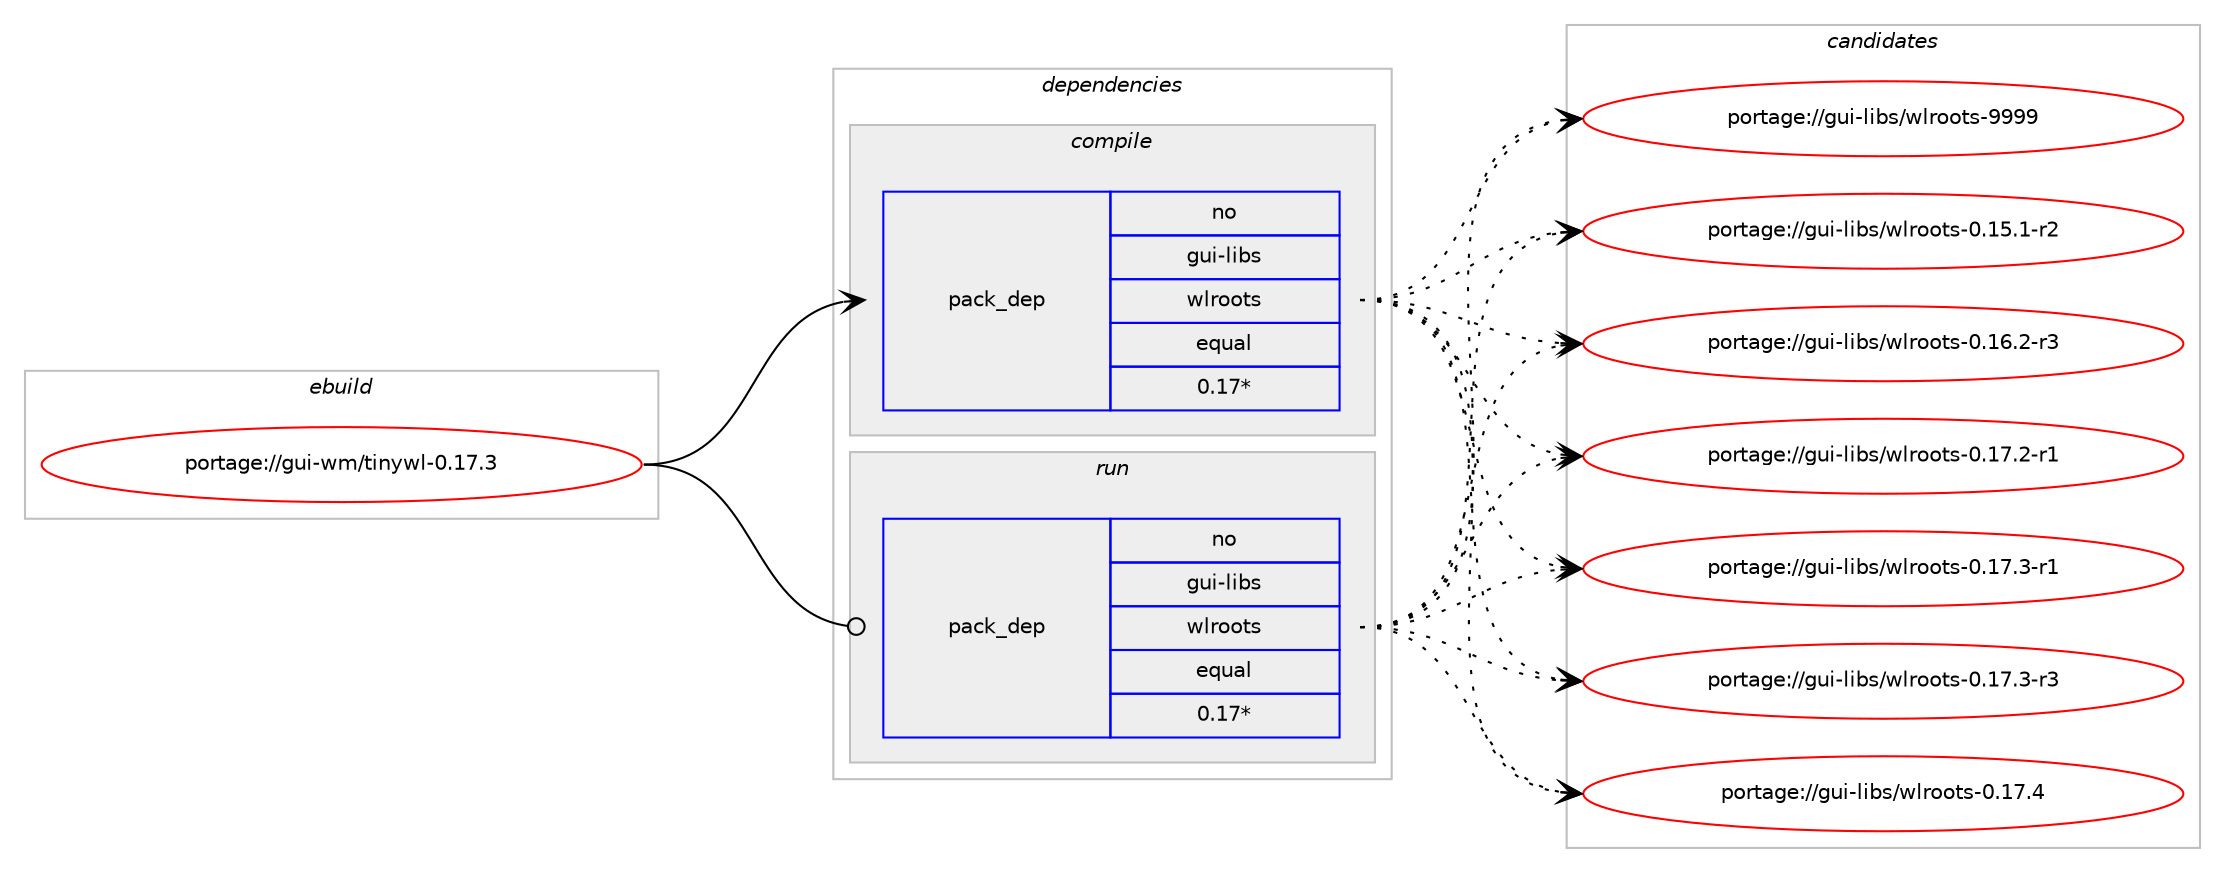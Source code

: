 digraph prolog {

# *************
# Graph options
# *************

newrank=true;
concentrate=true;
compound=true;
graph [rankdir=LR,fontname=Helvetica,fontsize=10,ranksep=1.5];#, ranksep=2.5, nodesep=0.2];
edge  [arrowhead=vee];
node  [fontname=Helvetica,fontsize=10];

# **********
# The ebuild
# **********

subgraph cluster_leftcol {
color=gray;
rank=same;
label=<<i>ebuild</i>>;
id [label="portage://gui-wm/tinywl-0.17.3", color=red, width=4, href="../gui-wm/tinywl-0.17.3.svg"];
}

# ****************
# The dependencies
# ****************

subgraph cluster_midcol {
color=gray;
label=<<i>dependencies</i>>;
subgraph cluster_compile {
fillcolor="#eeeeee";
style=filled;
label=<<i>compile</i>>;
# *** BEGIN UNKNOWN DEPENDENCY TYPE (TODO) ***
# id -> package_dependency(portage://gui-wm/tinywl-0.17.3,install,no,dev-libs,wayland,none,[,,],[],[])
# *** END UNKNOWN DEPENDENCY TYPE (TODO) ***

subgraph pack55261 {
dependency122087 [label=<<TABLE BORDER="0" CELLBORDER="1" CELLSPACING="0" CELLPADDING="4" WIDTH="220"><TR><TD ROWSPAN="6" CELLPADDING="30">pack_dep</TD></TR><TR><TD WIDTH="110">no</TD></TR><TR><TD>gui-libs</TD></TR><TR><TD>wlroots</TD></TR><TR><TD>equal</TD></TR><TR><TD>0.17*</TD></TR></TABLE>>, shape=none, color=blue];
}
id:e -> dependency122087:w [weight=20,style="solid",arrowhead="vee"];
# *** BEGIN UNKNOWN DEPENDENCY TYPE (TODO) ***
# id -> package_dependency(portage://gui-wm/tinywl-0.17.3,install,no,x11-libs,libxkbcommon,none,[,,],[],[])
# *** END UNKNOWN DEPENDENCY TYPE (TODO) ***

}
subgraph cluster_compileandrun {
fillcolor="#eeeeee";
style=filled;
label=<<i>compile and run</i>>;
}
subgraph cluster_run {
fillcolor="#eeeeee";
style=filled;
label=<<i>run</i>>;
# *** BEGIN UNKNOWN DEPENDENCY TYPE (TODO) ***
# id -> package_dependency(portage://gui-wm/tinywl-0.17.3,run,no,dev-libs,wayland,none,[,,],[],[])
# *** END UNKNOWN DEPENDENCY TYPE (TODO) ***

subgraph pack55262 {
dependency122088 [label=<<TABLE BORDER="0" CELLBORDER="1" CELLSPACING="0" CELLPADDING="4" WIDTH="220"><TR><TD ROWSPAN="6" CELLPADDING="30">pack_dep</TD></TR><TR><TD WIDTH="110">no</TD></TR><TR><TD>gui-libs</TD></TR><TR><TD>wlroots</TD></TR><TR><TD>equal</TD></TR><TR><TD>0.17*</TD></TR></TABLE>>, shape=none, color=blue];
}
id:e -> dependency122088:w [weight=20,style="solid",arrowhead="odot"];
# *** BEGIN UNKNOWN DEPENDENCY TYPE (TODO) ***
# id -> package_dependency(portage://gui-wm/tinywl-0.17.3,run,no,x11-libs,libxkbcommon,none,[,,],[],[])
# *** END UNKNOWN DEPENDENCY TYPE (TODO) ***

# *** BEGIN UNKNOWN DEPENDENCY TYPE (TODO) ***
# id -> package_dependency(portage://gui-wm/tinywl-0.17.3,run,weak,gui-libs,wlroots,none,[,,],[],[use(enable(tinywl),negative)])
# *** END UNKNOWN DEPENDENCY TYPE (TODO) ***

}
}

# **************
# The candidates
# **************

subgraph cluster_choices {
rank=same;
color=gray;
label=<<i>candidates</i>>;

subgraph choice55261 {
color=black;
nodesep=1;
choice103117105451081059811547119108114111111116115454846495346494511450 [label="portage://gui-libs/wlroots-0.15.1-r2", color=red, width=4,href="../gui-libs/wlroots-0.15.1-r2.svg"];
choice103117105451081059811547119108114111111116115454846495446504511451 [label="portage://gui-libs/wlroots-0.16.2-r3", color=red, width=4,href="../gui-libs/wlroots-0.16.2-r3.svg"];
choice103117105451081059811547119108114111111116115454846495546504511449 [label="portage://gui-libs/wlroots-0.17.2-r1", color=red, width=4,href="../gui-libs/wlroots-0.17.2-r1.svg"];
choice103117105451081059811547119108114111111116115454846495546514511449 [label="portage://gui-libs/wlroots-0.17.3-r1", color=red, width=4,href="../gui-libs/wlroots-0.17.3-r1.svg"];
choice103117105451081059811547119108114111111116115454846495546514511451 [label="portage://gui-libs/wlroots-0.17.3-r3", color=red, width=4,href="../gui-libs/wlroots-0.17.3-r3.svg"];
choice10311710545108105981154711910811411111111611545484649554652 [label="portage://gui-libs/wlroots-0.17.4", color=red, width=4,href="../gui-libs/wlroots-0.17.4.svg"];
choice1031171054510810598115471191081141111111161154557575757 [label="portage://gui-libs/wlroots-9999", color=red, width=4,href="../gui-libs/wlroots-9999.svg"];
dependency122087:e -> choice103117105451081059811547119108114111111116115454846495346494511450:w [style=dotted,weight="100"];
dependency122087:e -> choice103117105451081059811547119108114111111116115454846495446504511451:w [style=dotted,weight="100"];
dependency122087:e -> choice103117105451081059811547119108114111111116115454846495546504511449:w [style=dotted,weight="100"];
dependency122087:e -> choice103117105451081059811547119108114111111116115454846495546514511449:w [style=dotted,weight="100"];
dependency122087:e -> choice103117105451081059811547119108114111111116115454846495546514511451:w [style=dotted,weight="100"];
dependency122087:e -> choice10311710545108105981154711910811411111111611545484649554652:w [style=dotted,weight="100"];
dependency122087:e -> choice1031171054510810598115471191081141111111161154557575757:w [style=dotted,weight="100"];
}
subgraph choice55262 {
color=black;
nodesep=1;
choice103117105451081059811547119108114111111116115454846495346494511450 [label="portage://gui-libs/wlroots-0.15.1-r2", color=red, width=4,href="../gui-libs/wlroots-0.15.1-r2.svg"];
choice103117105451081059811547119108114111111116115454846495446504511451 [label="portage://gui-libs/wlroots-0.16.2-r3", color=red, width=4,href="../gui-libs/wlroots-0.16.2-r3.svg"];
choice103117105451081059811547119108114111111116115454846495546504511449 [label="portage://gui-libs/wlroots-0.17.2-r1", color=red, width=4,href="../gui-libs/wlroots-0.17.2-r1.svg"];
choice103117105451081059811547119108114111111116115454846495546514511449 [label="portage://gui-libs/wlroots-0.17.3-r1", color=red, width=4,href="../gui-libs/wlroots-0.17.3-r1.svg"];
choice103117105451081059811547119108114111111116115454846495546514511451 [label="portage://gui-libs/wlroots-0.17.3-r3", color=red, width=4,href="../gui-libs/wlroots-0.17.3-r3.svg"];
choice10311710545108105981154711910811411111111611545484649554652 [label="portage://gui-libs/wlroots-0.17.4", color=red, width=4,href="../gui-libs/wlroots-0.17.4.svg"];
choice1031171054510810598115471191081141111111161154557575757 [label="portage://gui-libs/wlroots-9999", color=red, width=4,href="../gui-libs/wlroots-9999.svg"];
dependency122088:e -> choice103117105451081059811547119108114111111116115454846495346494511450:w [style=dotted,weight="100"];
dependency122088:e -> choice103117105451081059811547119108114111111116115454846495446504511451:w [style=dotted,weight="100"];
dependency122088:e -> choice103117105451081059811547119108114111111116115454846495546504511449:w [style=dotted,weight="100"];
dependency122088:e -> choice103117105451081059811547119108114111111116115454846495546514511449:w [style=dotted,weight="100"];
dependency122088:e -> choice103117105451081059811547119108114111111116115454846495546514511451:w [style=dotted,weight="100"];
dependency122088:e -> choice10311710545108105981154711910811411111111611545484649554652:w [style=dotted,weight="100"];
dependency122088:e -> choice1031171054510810598115471191081141111111161154557575757:w [style=dotted,weight="100"];
}
}

}
